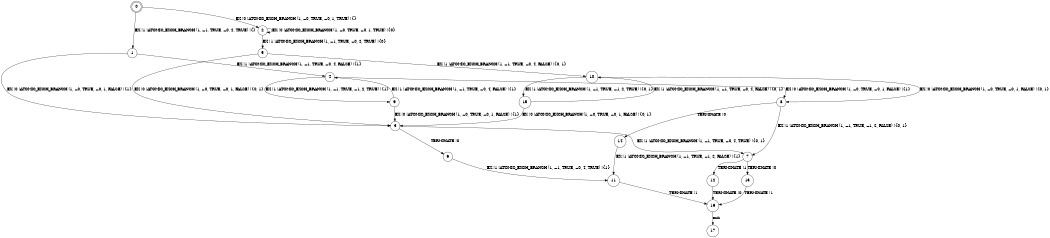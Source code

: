 digraph BCG {
size = "7, 10.5";
center = TRUE;
node [shape = circle];
0 [peripheries = 2];
0 -> 1 [label = "EX !1 !ATOMIC_EXCH_BRANCH (1, +1, TRUE, +0, 2, TRUE) !{}"];
0 -> 2 [label = "EX !0 !ATOMIC_EXCH_BRANCH (1, +0, TRUE, +0, 1, TRUE) !{}"];
1 -> 3 [label = "EX !0 !ATOMIC_EXCH_BRANCH (1, +0, TRUE, +0, 1, FALSE) !{1}"];
1 -> 4 [label = "EX !1 !ATOMIC_EXCH_BRANCH (1, +1, TRUE, +0, 4, FALSE) !{1}"];
2 -> 5 [label = "EX !1 !ATOMIC_EXCH_BRANCH (1, +1, TRUE, +0, 2, TRUE) !{0}"];
2 -> 2 [label = "EX !0 !ATOMIC_EXCH_BRANCH (1, +0, TRUE, +0, 1, TRUE) !{0}"];
3 -> 6 [label = "TERMINATE !0"];
3 -> 7 [label = "EX !1 !ATOMIC_EXCH_BRANCH (1, +1, TRUE, +0, 4, TRUE) !{0, 1}"];
4 -> 8 [label = "EX !0 !ATOMIC_EXCH_BRANCH (1, +0, TRUE, +0, 1, FALSE) !{1}"];
4 -> 9 [label = "EX !1 !ATOMIC_EXCH_BRANCH (1, +1, TRUE, +1, 2, TRUE) !{1}"];
5 -> 10 [label = "EX !1 !ATOMIC_EXCH_BRANCH (1, +1, TRUE, +0, 4, FALSE) !{0, 1}"];
5 -> 3 [label = "EX !0 !ATOMIC_EXCH_BRANCH (1, +0, TRUE, +0, 1, FALSE) !{0, 1}"];
6 -> 11 [label = "EX !1 !ATOMIC_EXCH_BRANCH (1, +1, TRUE, +0, 4, TRUE) !{1}"];
7 -> 12 [label = "TERMINATE !1"];
7 -> 13 [label = "TERMINATE !0"];
8 -> 14 [label = "TERMINATE !0"];
8 -> 7 [label = "EX !1 !ATOMIC_EXCH_BRANCH (1, +1, TRUE, +1, 2, FALSE) !{0, 1}"];
9 -> 3 [label = "EX !0 !ATOMIC_EXCH_BRANCH (1, +0, TRUE, +0, 1, FALSE) !{1}"];
9 -> 4 [label = "EX !1 !ATOMIC_EXCH_BRANCH (1, +1, TRUE, +0, 4, FALSE) !{1}"];
10 -> 15 [label = "EX !1 !ATOMIC_EXCH_BRANCH (1, +1, TRUE, +1, 2, TRUE) !{0, 1}"];
10 -> 8 [label = "EX !0 !ATOMIC_EXCH_BRANCH (1, +0, TRUE, +0, 1, FALSE) !{0, 1}"];
11 -> 16 [label = "TERMINATE !1"];
12 -> 16 [label = "TERMINATE !0"];
13 -> 16 [label = "TERMINATE !1"];
14 -> 11 [label = "EX !1 !ATOMIC_EXCH_BRANCH (1, +1, TRUE, +1, 2, FALSE) !{1}"];
15 -> 10 [label = "EX !1 !ATOMIC_EXCH_BRANCH (1, +1, TRUE, +0, 4, FALSE) !{0, 1}"];
15 -> 3 [label = "EX !0 !ATOMIC_EXCH_BRANCH (1, +0, TRUE, +0, 1, FALSE) !{0, 1}"];
16 -> 17 [label = "exit"];
}
